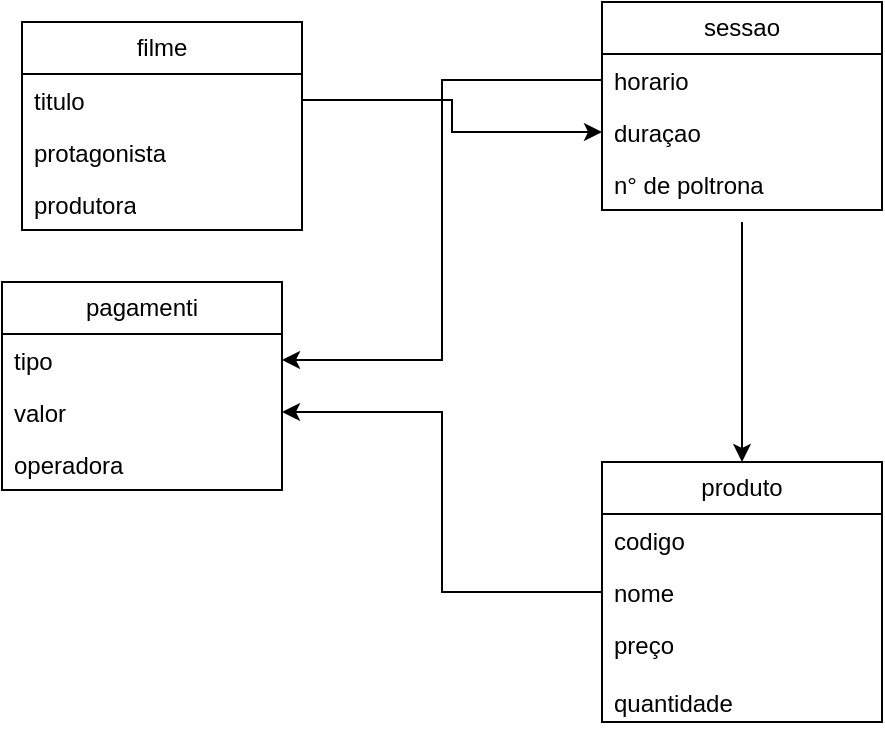 <mxfile version="21.7.5" type="google">
  <diagram id="C5RBs43oDa-KdzZeNtuy" name="Page-1">
    <mxGraphModel grid="1" page="1" gridSize="10" guides="1" tooltips="1" connect="1" arrows="1" fold="1" pageScale="1" pageWidth="827" pageHeight="1169" math="0" shadow="0">
      <root>
        <mxCell id="WIyWlLk6GJQsqaUBKTNV-0" />
        <mxCell id="WIyWlLk6GJQsqaUBKTNV-1" parent="WIyWlLk6GJQsqaUBKTNV-0" />
        <mxCell id="-z4p6V2uT7hVJEoJkHkC-20" value="filme" style="swimlane;fontStyle=0;childLayout=stackLayout;horizontal=1;startSize=26;fillColor=none;horizontalStack=0;resizeParent=1;resizeParentMax=0;resizeLast=0;collapsible=1;marginBottom=0;whiteSpace=wrap;html=1;" vertex="1" parent="WIyWlLk6GJQsqaUBKTNV-1">
          <mxGeometry x="60" y="100" width="140" height="104" as="geometry" />
        </mxCell>
        <mxCell id="-z4p6V2uT7hVJEoJkHkC-21" value="titulo" style="text;strokeColor=none;fillColor=none;align=left;verticalAlign=top;spacingLeft=4;spacingRight=4;overflow=hidden;rotatable=0;points=[[0,0.5],[1,0.5]];portConstraint=eastwest;whiteSpace=wrap;html=1;" vertex="1" parent="-z4p6V2uT7hVJEoJkHkC-20">
          <mxGeometry y="26" width="140" height="26" as="geometry" />
        </mxCell>
        <mxCell id="-z4p6V2uT7hVJEoJkHkC-22" value="protagonista" style="text;strokeColor=none;fillColor=none;align=left;verticalAlign=top;spacingLeft=4;spacingRight=4;overflow=hidden;rotatable=0;points=[[0,0.5],[1,0.5]];portConstraint=eastwest;whiteSpace=wrap;html=1;" vertex="1" parent="-z4p6V2uT7hVJEoJkHkC-20">
          <mxGeometry y="52" width="140" height="26" as="geometry" />
        </mxCell>
        <mxCell id="-z4p6V2uT7hVJEoJkHkC-23" value="produtora" style="text;strokeColor=none;fillColor=none;align=left;verticalAlign=top;spacingLeft=4;spacingRight=4;overflow=hidden;rotatable=0;points=[[0,0.5],[1,0.5]];portConstraint=eastwest;whiteSpace=wrap;html=1;" vertex="1" parent="-z4p6V2uT7hVJEoJkHkC-20">
          <mxGeometry y="78" width="140" height="26" as="geometry" />
        </mxCell>
        <mxCell id="-z4p6V2uT7hVJEoJkHkC-24" value="sessao" style="swimlane;fontStyle=0;childLayout=stackLayout;horizontal=1;startSize=26;fillColor=none;horizontalStack=0;resizeParent=1;resizeParentMax=0;resizeLast=0;collapsible=1;marginBottom=0;whiteSpace=wrap;html=1;" vertex="1" parent="WIyWlLk6GJQsqaUBKTNV-1">
          <mxGeometry x="350" y="90" width="140" height="104" as="geometry" />
        </mxCell>
        <mxCell id="-z4p6V2uT7hVJEoJkHkC-25" value="horario" style="text;strokeColor=none;fillColor=none;align=left;verticalAlign=top;spacingLeft=4;spacingRight=4;overflow=hidden;rotatable=0;points=[[0,0.5],[1,0.5]];portConstraint=eastwest;whiteSpace=wrap;html=1;" vertex="1" parent="-z4p6V2uT7hVJEoJkHkC-24">
          <mxGeometry y="26" width="140" height="26" as="geometry" />
        </mxCell>
        <mxCell id="-z4p6V2uT7hVJEoJkHkC-26" value="duraçao" style="text;strokeColor=none;fillColor=none;align=left;verticalAlign=top;spacingLeft=4;spacingRight=4;overflow=hidden;rotatable=0;points=[[0,0.5],[1,0.5]];portConstraint=eastwest;whiteSpace=wrap;html=1;" vertex="1" parent="-z4p6V2uT7hVJEoJkHkC-24">
          <mxGeometry y="52" width="140" height="26" as="geometry" />
        </mxCell>
        <mxCell id="-z4p6V2uT7hVJEoJkHkC-27" value="n° de poltrona" style="text;strokeColor=none;fillColor=none;align=left;verticalAlign=top;spacingLeft=4;spacingRight=4;overflow=hidden;rotatable=0;points=[[0,0.5],[1,0.5]];portConstraint=eastwest;whiteSpace=wrap;html=1;" vertex="1" parent="-z4p6V2uT7hVJEoJkHkC-24">
          <mxGeometry y="78" width="140" height="26" as="geometry" />
        </mxCell>
        <mxCell id="-z4p6V2uT7hVJEoJkHkC-29" value="produto" style="swimlane;fontStyle=0;childLayout=stackLayout;horizontal=1;startSize=26;fillColor=none;horizontalStack=0;resizeParent=1;resizeParentMax=0;resizeLast=0;collapsible=1;marginBottom=0;whiteSpace=wrap;html=1;" vertex="1" parent="WIyWlLk6GJQsqaUBKTNV-1">
          <mxGeometry x="350" y="320" width="140" height="130" as="geometry" />
        </mxCell>
        <mxCell id="-z4p6V2uT7hVJEoJkHkC-30" value="codigo" style="text;strokeColor=none;fillColor=none;align=left;verticalAlign=top;spacingLeft=4;spacingRight=4;overflow=hidden;rotatable=0;points=[[0,0.5],[1,0.5]];portConstraint=eastwest;whiteSpace=wrap;html=1;" vertex="1" parent="-z4p6V2uT7hVJEoJkHkC-29">
          <mxGeometry y="26" width="140" height="26" as="geometry" />
        </mxCell>
        <mxCell id="-z4p6V2uT7hVJEoJkHkC-31" value="nome" style="text;strokeColor=none;fillColor=none;align=left;verticalAlign=top;spacingLeft=4;spacingRight=4;overflow=hidden;rotatable=0;points=[[0,0.5],[1,0.5]];portConstraint=eastwest;whiteSpace=wrap;html=1;" vertex="1" parent="-z4p6V2uT7hVJEoJkHkC-29">
          <mxGeometry y="52" width="140" height="26" as="geometry" />
        </mxCell>
        <mxCell id="-z4p6V2uT7hVJEoJkHkC-32" value="preço&lt;br&gt;&lt;br&gt;quantidade" style="text;strokeColor=none;fillColor=none;align=left;verticalAlign=top;spacingLeft=4;spacingRight=4;overflow=hidden;rotatable=0;points=[[0,0.5],[1,0.5]];portConstraint=eastwest;whiteSpace=wrap;html=1;" vertex="1" parent="-z4p6V2uT7hVJEoJkHkC-29">
          <mxGeometry y="78" width="140" height="52" as="geometry" />
        </mxCell>
        <mxCell id="-z4p6V2uT7hVJEoJkHkC-33" value="pagamenti" style="swimlane;fontStyle=0;childLayout=stackLayout;horizontal=1;startSize=26;fillColor=none;horizontalStack=0;resizeParent=1;resizeParentMax=0;resizeLast=0;collapsible=1;marginBottom=0;whiteSpace=wrap;html=1;" vertex="1" parent="WIyWlLk6GJQsqaUBKTNV-1">
          <mxGeometry x="50" y="230" width="140" height="104" as="geometry" />
        </mxCell>
        <mxCell id="-z4p6V2uT7hVJEoJkHkC-34" value="tipo" style="text;strokeColor=none;fillColor=none;align=left;verticalAlign=top;spacingLeft=4;spacingRight=4;overflow=hidden;rotatable=0;points=[[0,0.5],[1,0.5]];portConstraint=eastwest;whiteSpace=wrap;html=1;" vertex="1" parent="-z4p6V2uT7hVJEoJkHkC-33">
          <mxGeometry y="26" width="140" height="26" as="geometry" />
        </mxCell>
        <mxCell id="-z4p6V2uT7hVJEoJkHkC-35" value="valor" style="text;strokeColor=none;fillColor=none;align=left;verticalAlign=top;spacingLeft=4;spacingRight=4;overflow=hidden;rotatable=0;points=[[0,0.5],[1,0.5]];portConstraint=eastwest;whiteSpace=wrap;html=1;" vertex="1" parent="-z4p6V2uT7hVJEoJkHkC-33">
          <mxGeometry y="52" width="140" height="26" as="geometry" />
        </mxCell>
        <mxCell id="-z4p6V2uT7hVJEoJkHkC-36" value="operadora" style="text;strokeColor=none;fillColor=none;align=left;verticalAlign=top;spacingLeft=4;spacingRight=4;overflow=hidden;rotatable=0;points=[[0,0.5],[1,0.5]];portConstraint=eastwest;whiteSpace=wrap;html=1;" vertex="1" parent="-z4p6V2uT7hVJEoJkHkC-33">
          <mxGeometry y="78" width="140" height="26" as="geometry" />
        </mxCell>
        <mxCell id="-z4p6V2uT7hVJEoJkHkC-41" style="edgeStyle=orthogonalEdgeStyle;rounded=0;orthogonalLoop=1;jettySize=auto;html=1;exitX=1;exitY=0.5;exitDx=0;exitDy=0;entryX=0;entryY=0.5;entryDx=0;entryDy=0;" edge="1" parent="WIyWlLk6GJQsqaUBKTNV-1" source="-z4p6V2uT7hVJEoJkHkC-21" target="-z4p6V2uT7hVJEoJkHkC-26">
          <mxGeometry relative="1" as="geometry" />
        </mxCell>
        <mxCell id="-z4p6V2uT7hVJEoJkHkC-42" style="edgeStyle=orthogonalEdgeStyle;rounded=0;orthogonalLoop=1;jettySize=auto;html=1;" edge="1" parent="WIyWlLk6GJQsqaUBKTNV-1" source="-z4p6V2uT7hVJEoJkHkC-31" target="-z4p6V2uT7hVJEoJkHkC-35">
          <mxGeometry relative="1" as="geometry" />
        </mxCell>
        <mxCell id="-z4p6V2uT7hVJEoJkHkC-43" value="" style="endArrow=classic;html=1;rounded=0;entryX=0.5;entryY=0;entryDx=0;entryDy=0;" edge="1" parent="WIyWlLk6GJQsqaUBKTNV-1" target="-z4p6V2uT7hVJEoJkHkC-29">
          <mxGeometry width="50" height="50" relative="1" as="geometry">
            <mxPoint x="420" y="200" as="sourcePoint" />
            <mxPoint x="420" y="290" as="targetPoint" />
          </mxGeometry>
        </mxCell>
        <mxCell id="-z4p6V2uT7hVJEoJkHkC-45" style="edgeStyle=orthogonalEdgeStyle;rounded=0;orthogonalLoop=1;jettySize=auto;html=1;exitX=0;exitY=0.5;exitDx=0;exitDy=0;" edge="1" parent="WIyWlLk6GJQsqaUBKTNV-1" source="-z4p6V2uT7hVJEoJkHkC-25" target="-z4p6V2uT7hVJEoJkHkC-34">
          <mxGeometry relative="1" as="geometry" />
        </mxCell>
      </root>
    </mxGraphModel>
  </diagram>
</mxfile>
